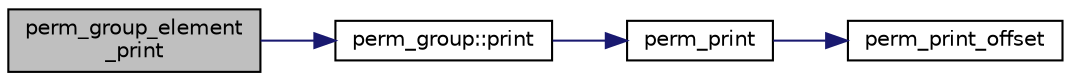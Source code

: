 digraph "perm_group_element_print"
{
  edge [fontname="Helvetica",fontsize="10",labelfontname="Helvetica",labelfontsize="10"];
  node [fontname="Helvetica",fontsize="10",shape=record];
  rankdir="LR";
  Node8399 [label="perm_group_element\l_print",height=0.2,width=0.4,color="black", fillcolor="grey75", style="filled", fontcolor="black"];
  Node8399 -> Node8400 [color="midnightblue",fontsize="10",style="solid",fontname="Helvetica"];
  Node8400 [label="perm_group::print",height=0.2,width=0.4,color="black", fillcolor="white", style="filled",URL="$df/d0a/classperm__group.html#af23c8538a48ea66019b7c5a4223b9bea"];
  Node8400 -> Node8401 [color="midnightblue",fontsize="10",style="solid",fontname="Helvetica"];
  Node8401 [label="perm_print",height=0.2,width=0.4,color="black", fillcolor="white", style="filled",URL="$d2/d7c/combinatorics_8_c.html#a2c7eee1361109e8c5b94921589815194"];
  Node8401 -> Node8402 [color="midnightblue",fontsize="10",style="solid",fontname="Helvetica"];
  Node8402 [label="perm_print_offset",height=0.2,width=0.4,color="black", fillcolor="white", style="filled",URL="$d2/d7c/combinatorics_8_c.html#ab87deef2ba9e4d2ce386a19eeaffecf3"];
}

